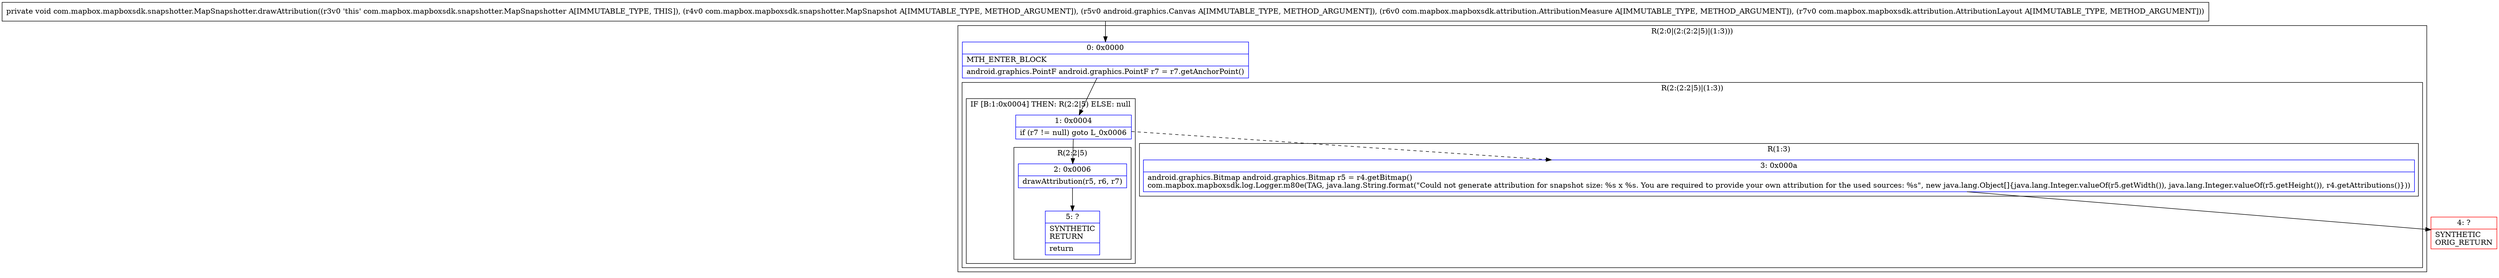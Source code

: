 digraph "CFG forcom.mapbox.mapboxsdk.snapshotter.MapSnapshotter.drawAttribution(Lcom\/mapbox\/mapboxsdk\/snapshotter\/MapSnapshot;Landroid\/graphics\/Canvas;Lcom\/mapbox\/mapboxsdk\/attribution\/AttributionMeasure;Lcom\/mapbox\/mapboxsdk\/attribution\/AttributionLayout;)V" {
subgraph cluster_Region_1154446771 {
label = "R(2:0|(2:(2:2|5)|(1:3)))";
node [shape=record,color=blue];
Node_0 [shape=record,label="{0\:\ 0x0000|MTH_ENTER_BLOCK\l|android.graphics.PointF android.graphics.PointF r7 = r7.getAnchorPoint()\l}"];
subgraph cluster_Region_820588948 {
label = "R(2:(2:2|5)|(1:3))";
node [shape=record,color=blue];
subgraph cluster_IfRegion_943821424 {
label = "IF [B:1:0x0004] THEN: R(2:2|5) ELSE: null";
node [shape=record,color=blue];
Node_1 [shape=record,label="{1\:\ 0x0004|if (r7 != null) goto L_0x0006\l}"];
subgraph cluster_Region_1253014751 {
label = "R(2:2|5)";
node [shape=record,color=blue];
Node_2 [shape=record,label="{2\:\ 0x0006|drawAttribution(r5, r6, r7)\l}"];
Node_5 [shape=record,label="{5\:\ ?|SYNTHETIC\lRETURN\l|return\l}"];
}
}
subgraph cluster_Region_720193566 {
label = "R(1:3)";
node [shape=record,color=blue];
Node_3 [shape=record,label="{3\:\ 0x000a|android.graphics.Bitmap android.graphics.Bitmap r5 = r4.getBitmap()\lcom.mapbox.mapboxsdk.log.Logger.m80e(TAG, java.lang.String.format(\"Could not generate attribution for snapshot size: %s x %s. You are required to provide your own attribution for the used sources: %s\", new java.lang.Object[]\{java.lang.Integer.valueOf(r5.getWidth()), java.lang.Integer.valueOf(r5.getHeight()), r4.getAttributions()\}))\l}"];
}
}
}
Node_4 [shape=record,color=red,label="{4\:\ ?|SYNTHETIC\lORIG_RETURN\l}"];
MethodNode[shape=record,label="{private void com.mapbox.mapboxsdk.snapshotter.MapSnapshotter.drawAttribution((r3v0 'this' com.mapbox.mapboxsdk.snapshotter.MapSnapshotter A[IMMUTABLE_TYPE, THIS]), (r4v0 com.mapbox.mapboxsdk.snapshotter.MapSnapshot A[IMMUTABLE_TYPE, METHOD_ARGUMENT]), (r5v0 android.graphics.Canvas A[IMMUTABLE_TYPE, METHOD_ARGUMENT]), (r6v0 com.mapbox.mapboxsdk.attribution.AttributionMeasure A[IMMUTABLE_TYPE, METHOD_ARGUMENT]), (r7v0 com.mapbox.mapboxsdk.attribution.AttributionLayout A[IMMUTABLE_TYPE, METHOD_ARGUMENT])) }"];
MethodNode -> Node_0;
Node_0 -> Node_1;
Node_1 -> Node_2;
Node_1 -> Node_3[style=dashed];
Node_2 -> Node_5;
Node_3 -> Node_4;
}

